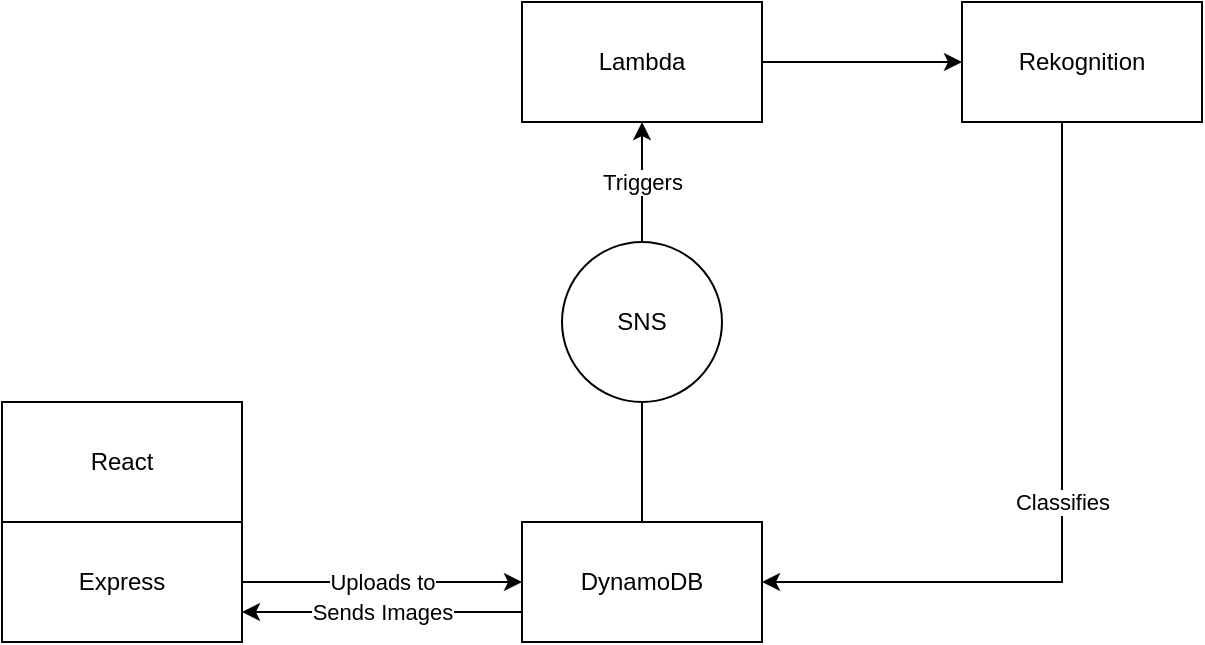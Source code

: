 <mxfile version="14.8.2" type="device"><diagram id="H7NJ39xfwBDm3K9LnjuL" name="Page-1"><mxGraphModel dx="860" dy="752" grid="1" gridSize="10" guides="1" tooltips="1" connect="1" arrows="1" fold="1" page="1" pageScale="1" pageWidth="827" pageHeight="1169" math="0" shadow="0"><root><mxCell id="0"/><mxCell id="1" parent="0"/><mxCell id="4vTbOVW4l4BWorqy4b0K-10" value="" style="edgeStyle=orthogonalEdgeStyle;rounded=0;orthogonalLoop=1;jettySize=auto;html=1;" edge="1" parent="1" source="4vTbOVW4l4BWorqy4b0K-1" target="4vTbOVW4l4BWorqy4b0K-9"><mxGeometry relative="1" as="geometry"/></mxCell><mxCell id="4vTbOVW4l4BWorqy4b0K-1" value="Lambda" style="rounded=0;whiteSpace=wrap;html=1;" vertex="1" parent="1"><mxGeometry x="400" y="40" width="120" height="60" as="geometry"/></mxCell><mxCell id="4vTbOVW4l4BWorqy4b0K-2" value="React" style="rounded=0;whiteSpace=wrap;html=1;" vertex="1" parent="1"><mxGeometry x="140" y="240" width="120" height="60" as="geometry"/></mxCell><mxCell id="4vTbOVW4l4BWorqy4b0K-8" value="Triggers" style="edgeStyle=orthogonalEdgeStyle;rounded=0;orthogonalLoop=1;jettySize=auto;html=1;startArrow=none;" edge="1" parent="1" source="4vTbOVW4l4BWorqy4b0K-13" target="4vTbOVW4l4BWorqy4b0K-1"><mxGeometry relative="1" as="geometry"/></mxCell><mxCell id="4vTbOVW4l4BWorqy4b0K-12" value="Sends Images" style="edgeStyle=orthogonalEdgeStyle;rounded=0;orthogonalLoop=1;jettySize=auto;html=1;entryX=1;entryY=0.75;entryDx=0;entryDy=0;exitX=0;exitY=0.75;exitDx=0;exitDy=0;" edge="1" parent="1" source="4vTbOVW4l4BWorqy4b0K-4" target="4vTbOVW4l4BWorqy4b0K-5"><mxGeometry relative="1" as="geometry"><Array as="points"><mxPoint x="360" y="345"/><mxPoint x="360" y="345"/></Array></mxGeometry></mxCell><mxCell id="4vTbOVW4l4BWorqy4b0K-4" value="DynamoDB" style="rounded=0;whiteSpace=wrap;html=1;" vertex="1" parent="1"><mxGeometry x="400" y="300" width="120" height="60" as="geometry"/></mxCell><mxCell id="4vTbOVW4l4BWorqy4b0K-7" value="Uploads to" style="edgeStyle=orthogonalEdgeStyle;rounded=0;orthogonalLoop=1;jettySize=auto;html=1;entryX=0;entryY=0.5;entryDx=0;entryDy=0;" edge="1" parent="1" source="4vTbOVW4l4BWorqy4b0K-5" target="4vTbOVW4l4BWorqy4b0K-4"><mxGeometry relative="1" as="geometry"/></mxCell><mxCell id="4vTbOVW4l4BWorqy4b0K-5" value="Express" style="rounded=0;whiteSpace=wrap;html=1;" vertex="1" parent="1"><mxGeometry x="140" y="300" width="120" height="60" as="geometry"/></mxCell><mxCell id="4vTbOVW4l4BWorqy4b0K-11" value="Classifies" style="edgeStyle=orthogonalEdgeStyle;rounded=0;orthogonalLoop=1;jettySize=auto;html=1;entryX=1;entryY=0.5;entryDx=0;entryDy=0;" edge="1" parent="1" source="4vTbOVW4l4BWorqy4b0K-9" target="4vTbOVW4l4BWorqy4b0K-4"><mxGeometry relative="1" as="geometry"><Array as="points"><mxPoint x="670" y="330"/></Array></mxGeometry></mxCell><mxCell id="4vTbOVW4l4BWorqy4b0K-9" value="Rekognition" style="rounded=0;whiteSpace=wrap;html=1;" vertex="1" parent="1"><mxGeometry x="620" y="40" width="120" height="60" as="geometry"/></mxCell><mxCell id="4vTbOVW4l4BWorqy4b0K-13" value="SNS" style="ellipse;whiteSpace=wrap;html=1;aspect=fixed;" vertex="1" parent="1"><mxGeometry x="420" y="160" width="80" height="80" as="geometry"/></mxCell><mxCell id="4vTbOVW4l4BWorqy4b0K-14" value="" style="edgeStyle=orthogonalEdgeStyle;rounded=0;orthogonalLoop=1;jettySize=auto;html=1;endArrow=none;" edge="1" parent="1" source="4vTbOVW4l4BWorqy4b0K-4" target="4vTbOVW4l4BWorqy4b0K-13"><mxGeometry relative="1" as="geometry"><mxPoint x="460" y="300" as="sourcePoint"/><mxPoint x="460" y="100" as="targetPoint"/></mxGeometry></mxCell></root></mxGraphModel></diagram></mxfile>